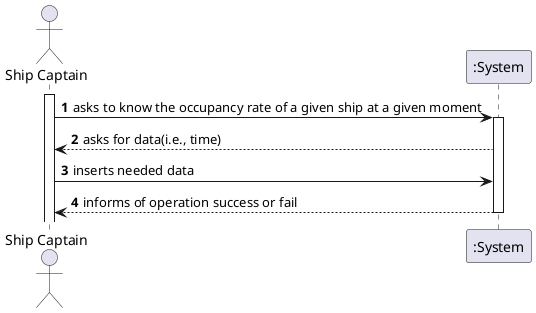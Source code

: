 @startuml
'https://plantuml.com/sequence-diagram

autonumber
actor "Ship Captain" as SC

activate SC
SC-> ":System" : asks to know the occupancy rate of a given ship at a given moment
activate ":System"
":System" --> SC : asks for data(i.e., time)
SC-> ":System" : inserts needed data
":System" --> SC : informs of operation success or fail

deactivate ":System"

@enduml